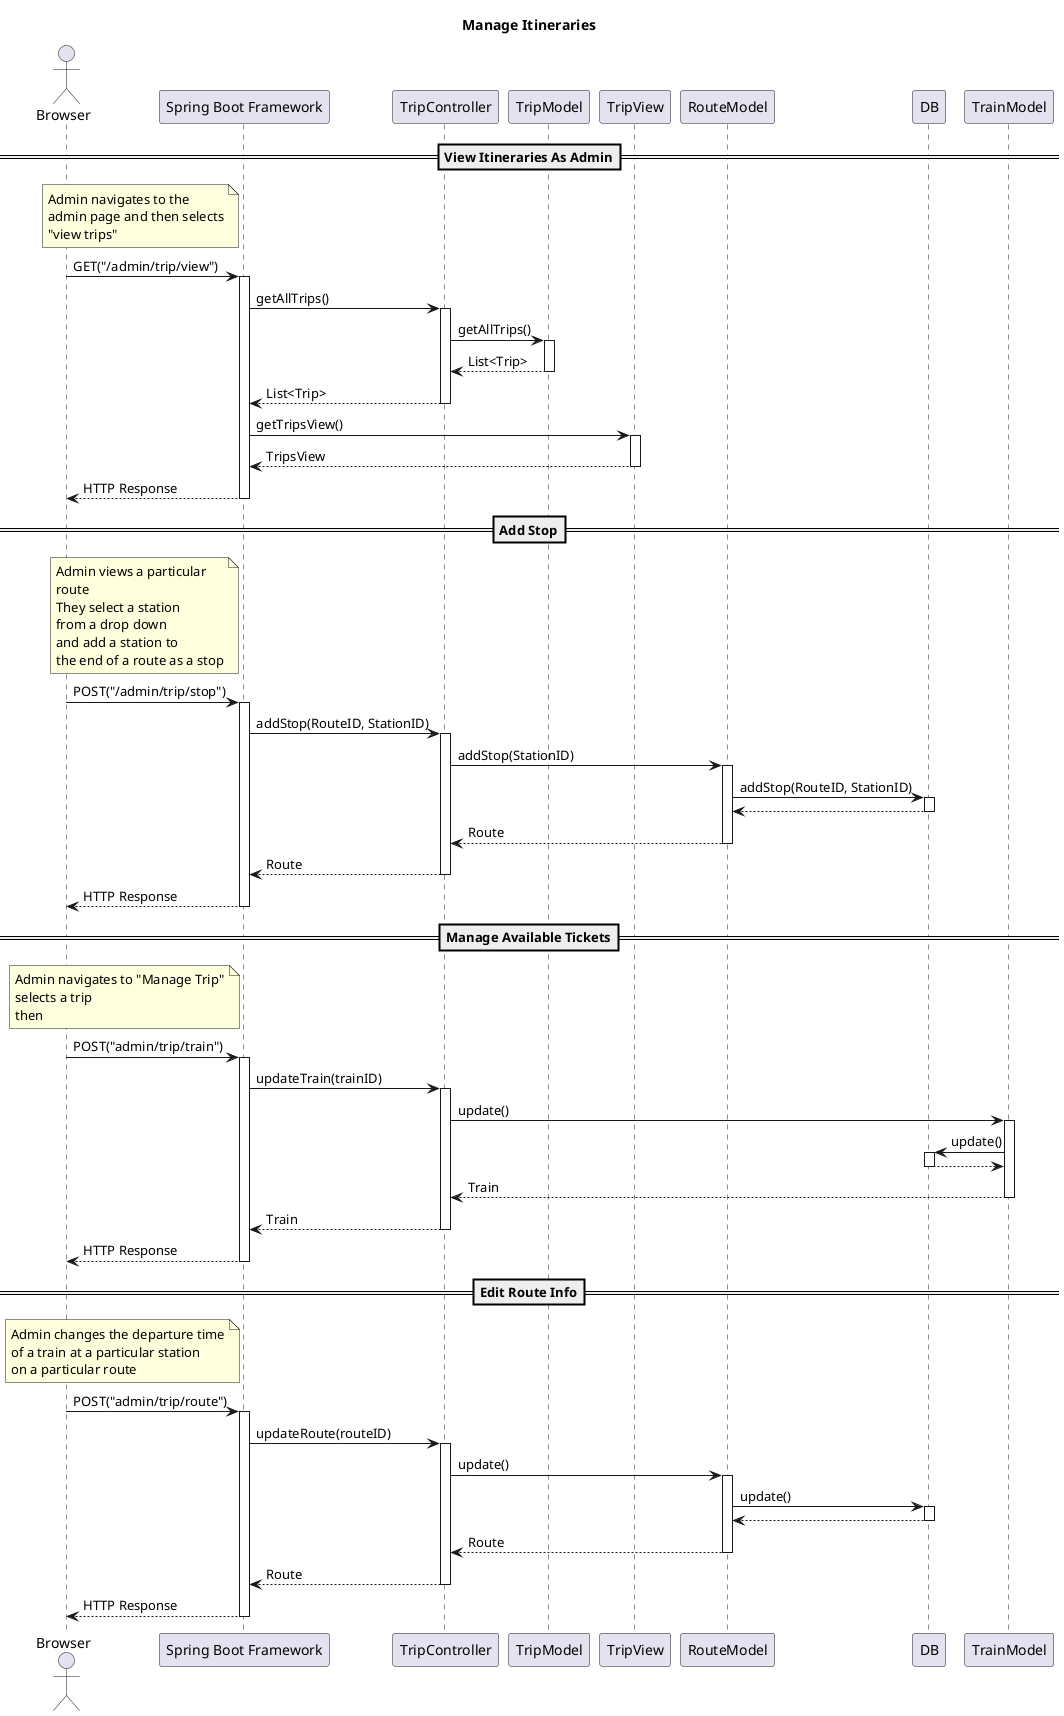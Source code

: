 @startuml
title Manage Itineraries

' Move views and models together through order of declaration

autoactivate on
actor "Browser" as C
participant "Spring Boot Framework" as SBF

' precondition: admin is logged in

==View Itineraries As Admin==
note left of SBF
Admin navigates to the
admin page and then selects
"view trips"
end note
' Returns all trips in a view
C -> SBF : GET("/admin/trip/view")
SBF -> TripController : getAllTrips()
TripController -> TripModel : getAllTrips()
return List<Trip>
return List<Trip>
SBF -> TripView : getTripsView()
return TripsView
return HTTP Response

==Add Stop==
note left of SBF
Admin views a particular
route
They select a station
from a drop down
and add a station to
the end of a route as a stop
end note
C -> SBF : POST("/admin/trip/stop")
SBF -> TripController : addStop(RouteID, StationID)
TripController -> RouteModel : addStop(StationID)
RouteModel -> DB : addStop(RouteID, StationID)
return
return Route
return Route
return HTTP Response

==Manage Available Tickets==
note left of SBF
Admin navigates to "Manage Trip"
selects a trip
then
end note
C -> SBF :POST("admin/trip/train")
SBF -> TripController : updateTrain(trainID)
TripController -> TrainModel : update()
TrainModel -> DB : update()
return
return Train
return Train

return HTTP Response

==Edit Route Info==
note left of SBF
Admin changes the departure time
of a train at a particular station
on a particular route
end note
C -> SBF : POST("admin/trip/route")
SBF -> TripController : updateRoute(routeID)
TripController -> RouteModel : update()
RouteModel -> DB : update()
return
return Route
return Route
return HTTP Response
@enduml